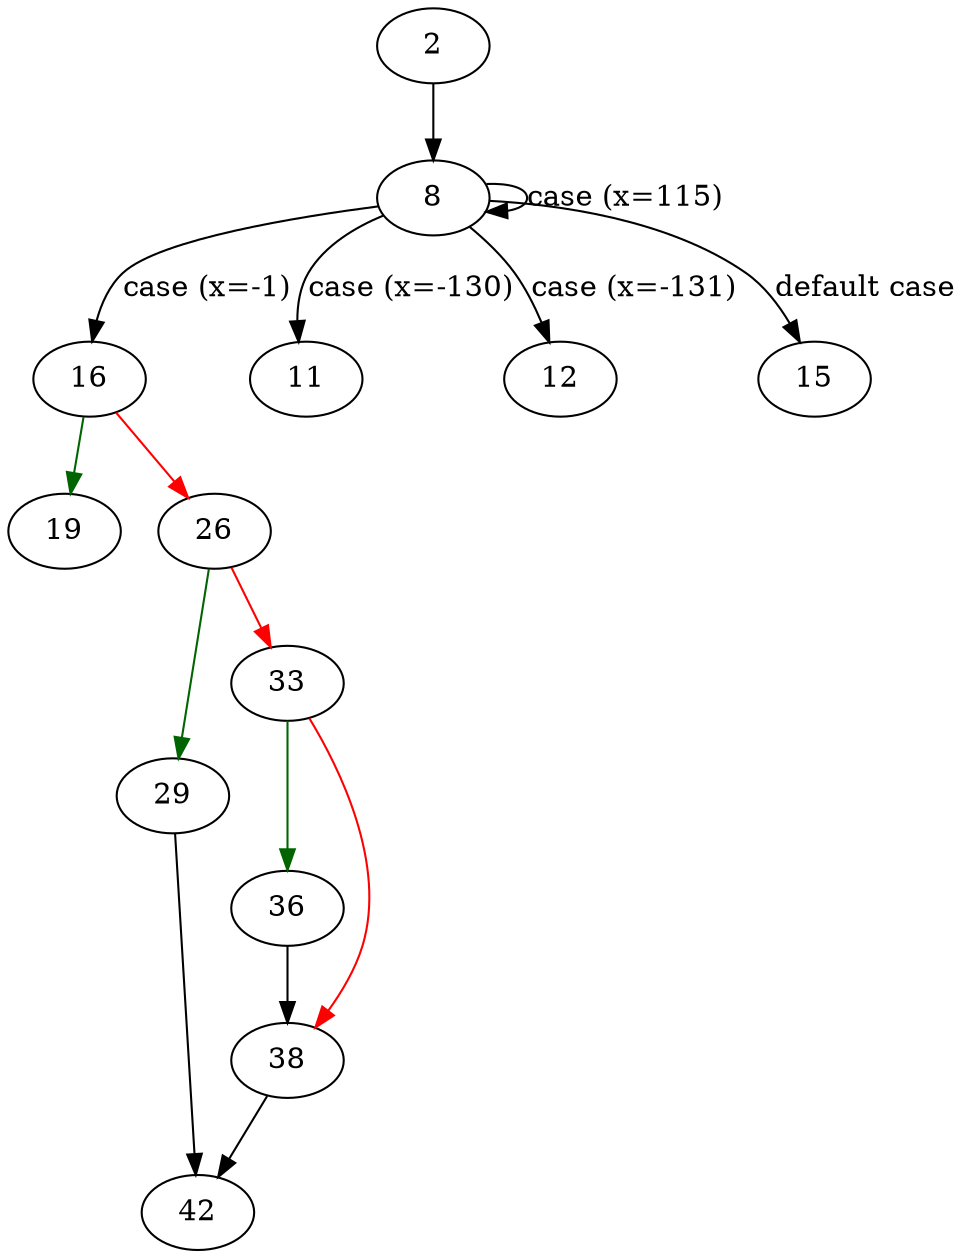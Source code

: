 strict digraph "main" {
	// Node definitions.
	2 [entry=true];
	8;
	16;
	11;
	12;
	15;
	19;
	26;
	29;
	33;
	42;
	36;
	38;

	// Edge definitions.
	2 -> 8;
	8 -> 8 [
		cond="case (x=115)"
		label="case (x=115)"
	];
	8 -> 16 [
		cond="case (x=-1)"
		label="case (x=-1)"
	];
	8 -> 11 [
		cond="case (x=-130)"
		label="case (x=-130)"
	];
	8 -> 12 [
		cond="case (x=-131)"
		label="case (x=-131)"
	];
	8 -> 15 [
		cond="default case"
		label="default case"
	];
	16 -> 19 [
		color=darkgreen
		cond=true
	];
	16 -> 26 [
		color=red
		cond=false
	];
	26 -> 29 [
		color=darkgreen
		cond=true
	];
	26 -> 33 [
		color=red
		cond=false
	];
	29 -> 42;
	33 -> 36 [
		color=darkgreen
		cond=true
	];
	33 -> 38 [
		color=red
		cond=false
	];
	36 -> 38;
	38 -> 42;
}